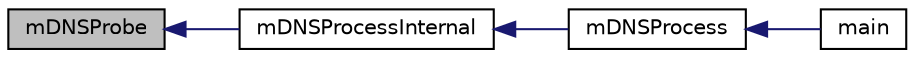 digraph "mDNSProbe"
{
  edge [fontname="Helvetica",fontsize="10",labelfontname="Helvetica",labelfontsize="10"];
  node [fontname="Helvetica",fontsize="10",shape=record];
  rankdir="LR";
  Node1 [label="mDNSProbe",height=0.2,width=0.4,color="black", fillcolor="grey75", style="filled", fontcolor="black"];
  Node1 -> Node2 [dir="back",color="midnightblue",fontsize="10",style="solid"];
  Node2 [label="mDNSProcessInternal",height=0.2,width=0.4,color="black", fillcolor="white", style="filled",URL="$_zeroconf_multicast_d_n_s_8c.html#a790561fcaf99874b79eab7db039b8c71"];
  Node2 -> Node3 [dir="back",color="midnightblue",fontsize="10",style="solid"];
  Node3 [label="mDNSProcess",height=0.2,width=0.4,color="black", fillcolor="white", style="filled",URL="$_zeroconf_multicast_d_n_s_8c.html#a2b66183d48d7fd2050e1661557927e1e"];
  Node3 -> Node4 [dir="back",color="midnightblue",fontsize="10",style="solid"];
  Node4 [label="main",height=0.2,width=0.4,color="black", fillcolor="white", style="filled",URL="$_main_demo_8c.html#a6288eba0f8e8ad3ab1544ad731eb7667"];
}
